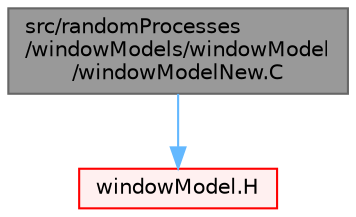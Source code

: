 digraph "src/randomProcesses/windowModels/windowModel/windowModelNew.C"
{
 // LATEX_PDF_SIZE
  bgcolor="transparent";
  edge [fontname=Helvetica,fontsize=10,labelfontname=Helvetica,labelfontsize=10];
  node [fontname=Helvetica,fontsize=10,shape=box,height=0.2,width=0.4];
  Node1 [id="Node000001",label="src/randomProcesses\l/windowModels/windowModel\l/windowModelNew.C",height=0.2,width=0.4,color="gray40", fillcolor="grey60", style="filled", fontcolor="black",tooltip=" "];
  Node1 -> Node2 [id="edge1_Node000001_Node000002",color="steelblue1",style="solid",tooltip=" "];
  Node2 [id="Node000002",label="windowModel.H",height=0.2,width=0.4,color="red", fillcolor="#FFF0F0", style="filled",URL="$windowModel_8H.html",tooltip=" "];
}
